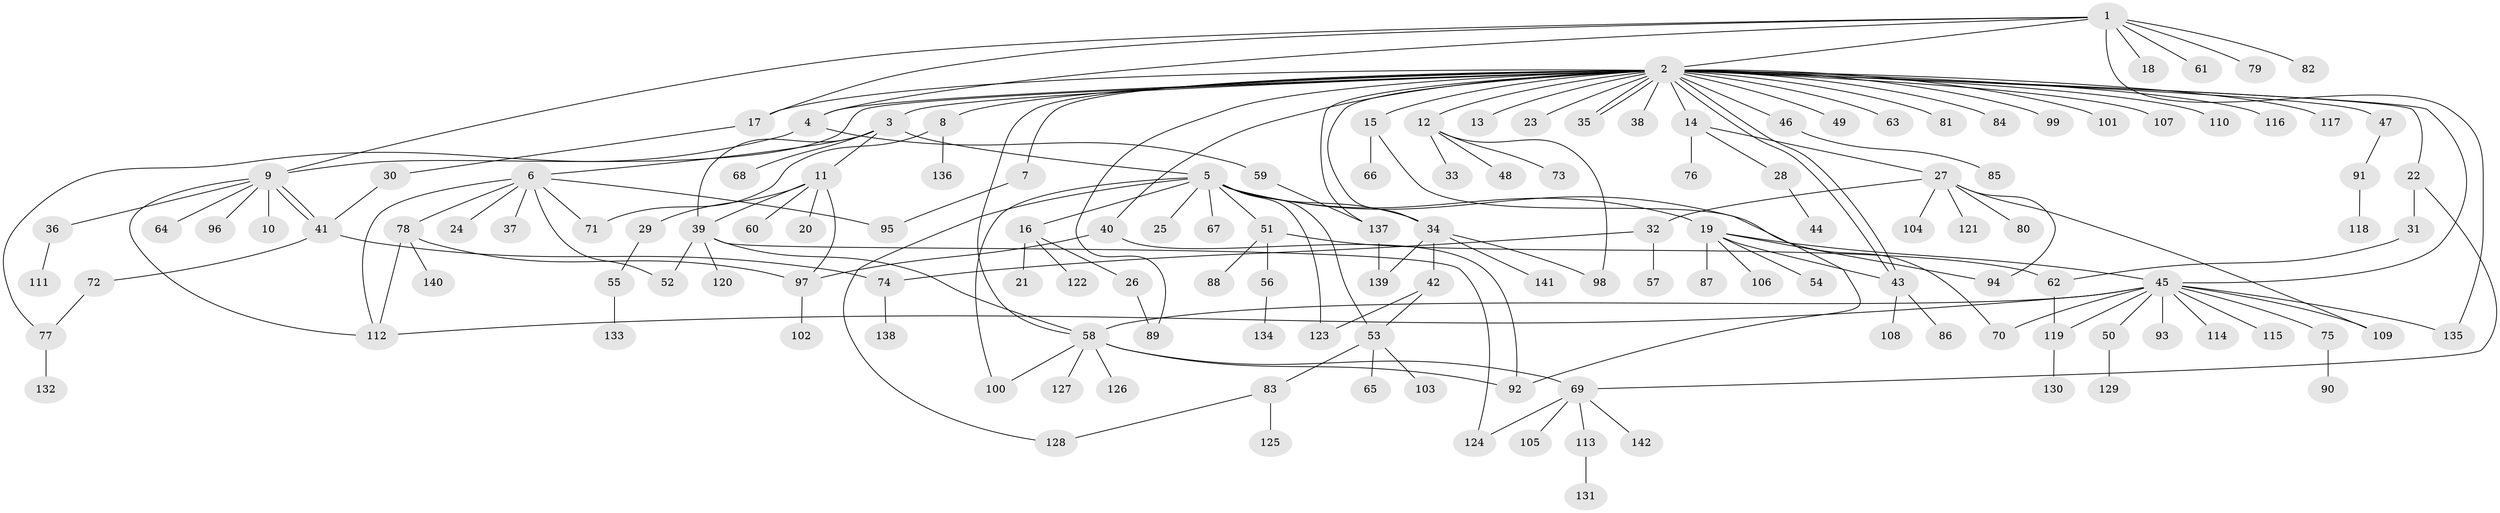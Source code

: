 // coarse degree distribution, {7: 0.019417475728155338, 41: 0.009708737864077669, 5: 0.05825242718446602, 4: 0.038834951456310676, 12: 0.019417475728155338, 2: 0.1650485436893204, 1: 0.5631067961165048, 3: 0.05825242718446602, 6: 0.05825242718446602, 9: 0.009708737864077669}
// Generated by graph-tools (version 1.1) at 2025/41/03/06/25 10:41:49]
// undirected, 142 vertices, 182 edges
graph export_dot {
graph [start="1"]
  node [color=gray90,style=filled];
  1;
  2;
  3;
  4;
  5;
  6;
  7;
  8;
  9;
  10;
  11;
  12;
  13;
  14;
  15;
  16;
  17;
  18;
  19;
  20;
  21;
  22;
  23;
  24;
  25;
  26;
  27;
  28;
  29;
  30;
  31;
  32;
  33;
  34;
  35;
  36;
  37;
  38;
  39;
  40;
  41;
  42;
  43;
  44;
  45;
  46;
  47;
  48;
  49;
  50;
  51;
  52;
  53;
  54;
  55;
  56;
  57;
  58;
  59;
  60;
  61;
  62;
  63;
  64;
  65;
  66;
  67;
  68;
  69;
  70;
  71;
  72;
  73;
  74;
  75;
  76;
  77;
  78;
  79;
  80;
  81;
  82;
  83;
  84;
  85;
  86;
  87;
  88;
  89;
  90;
  91;
  92;
  93;
  94;
  95;
  96;
  97;
  98;
  99;
  100;
  101;
  102;
  103;
  104;
  105;
  106;
  107;
  108;
  109;
  110;
  111;
  112;
  113;
  114;
  115;
  116;
  117;
  118;
  119;
  120;
  121;
  122;
  123;
  124;
  125;
  126;
  127;
  128;
  129;
  130;
  131;
  132;
  133;
  134;
  135;
  136;
  137;
  138;
  139;
  140;
  141;
  142;
  1 -- 2;
  1 -- 4;
  1 -- 9;
  1 -- 17;
  1 -- 18;
  1 -- 61;
  1 -- 79;
  1 -- 82;
  1 -- 135;
  2 -- 3;
  2 -- 4;
  2 -- 7;
  2 -- 8;
  2 -- 9;
  2 -- 12;
  2 -- 13;
  2 -- 14;
  2 -- 15;
  2 -- 17;
  2 -- 22;
  2 -- 23;
  2 -- 34;
  2 -- 35;
  2 -- 35;
  2 -- 38;
  2 -- 40;
  2 -- 43;
  2 -- 43;
  2 -- 45;
  2 -- 46;
  2 -- 47;
  2 -- 49;
  2 -- 58;
  2 -- 63;
  2 -- 81;
  2 -- 84;
  2 -- 89;
  2 -- 99;
  2 -- 101;
  2 -- 107;
  2 -- 110;
  2 -- 116;
  2 -- 117;
  2 -- 137;
  3 -- 5;
  3 -- 6;
  3 -- 11;
  3 -- 39;
  3 -- 68;
  4 -- 59;
  4 -- 77;
  5 -- 16;
  5 -- 19;
  5 -- 25;
  5 -- 34;
  5 -- 51;
  5 -- 53;
  5 -- 67;
  5 -- 70;
  5 -- 100;
  5 -- 123;
  5 -- 128;
  6 -- 24;
  6 -- 37;
  6 -- 52;
  6 -- 71;
  6 -- 78;
  6 -- 95;
  6 -- 112;
  7 -- 95;
  8 -- 71;
  8 -- 136;
  9 -- 10;
  9 -- 36;
  9 -- 41;
  9 -- 41;
  9 -- 64;
  9 -- 96;
  9 -- 112;
  11 -- 20;
  11 -- 29;
  11 -- 39;
  11 -- 60;
  11 -- 97;
  12 -- 33;
  12 -- 48;
  12 -- 73;
  12 -- 98;
  14 -- 27;
  14 -- 28;
  14 -- 76;
  15 -- 66;
  15 -- 92;
  16 -- 21;
  16 -- 26;
  16 -- 122;
  17 -- 30;
  19 -- 43;
  19 -- 45;
  19 -- 54;
  19 -- 87;
  19 -- 94;
  19 -- 106;
  22 -- 31;
  22 -- 69;
  26 -- 89;
  27 -- 32;
  27 -- 80;
  27 -- 94;
  27 -- 104;
  27 -- 109;
  27 -- 121;
  28 -- 44;
  29 -- 55;
  30 -- 41;
  31 -- 62;
  32 -- 57;
  32 -- 74;
  34 -- 42;
  34 -- 98;
  34 -- 139;
  34 -- 141;
  36 -- 111;
  39 -- 52;
  39 -- 58;
  39 -- 120;
  39 -- 124;
  40 -- 92;
  40 -- 97;
  41 -- 72;
  41 -- 74;
  42 -- 53;
  42 -- 123;
  43 -- 86;
  43 -- 108;
  45 -- 50;
  45 -- 58;
  45 -- 70;
  45 -- 75;
  45 -- 93;
  45 -- 109;
  45 -- 112;
  45 -- 114;
  45 -- 115;
  45 -- 119;
  45 -- 135;
  46 -- 85;
  47 -- 91;
  50 -- 129;
  51 -- 56;
  51 -- 62;
  51 -- 88;
  53 -- 65;
  53 -- 83;
  53 -- 103;
  55 -- 133;
  56 -- 134;
  58 -- 69;
  58 -- 92;
  58 -- 100;
  58 -- 126;
  58 -- 127;
  59 -- 137;
  62 -- 119;
  69 -- 105;
  69 -- 113;
  69 -- 124;
  69 -- 142;
  72 -- 77;
  74 -- 138;
  75 -- 90;
  77 -- 132;
  78 -- 97;
  78 -- 112;
  78 -- 140;
  83 -- 125;
  83 -- 128;
  91 -- 118;
  97 -- 102;
  113 -- 131;
  119 -- 130;
  137 -- 139;
}
